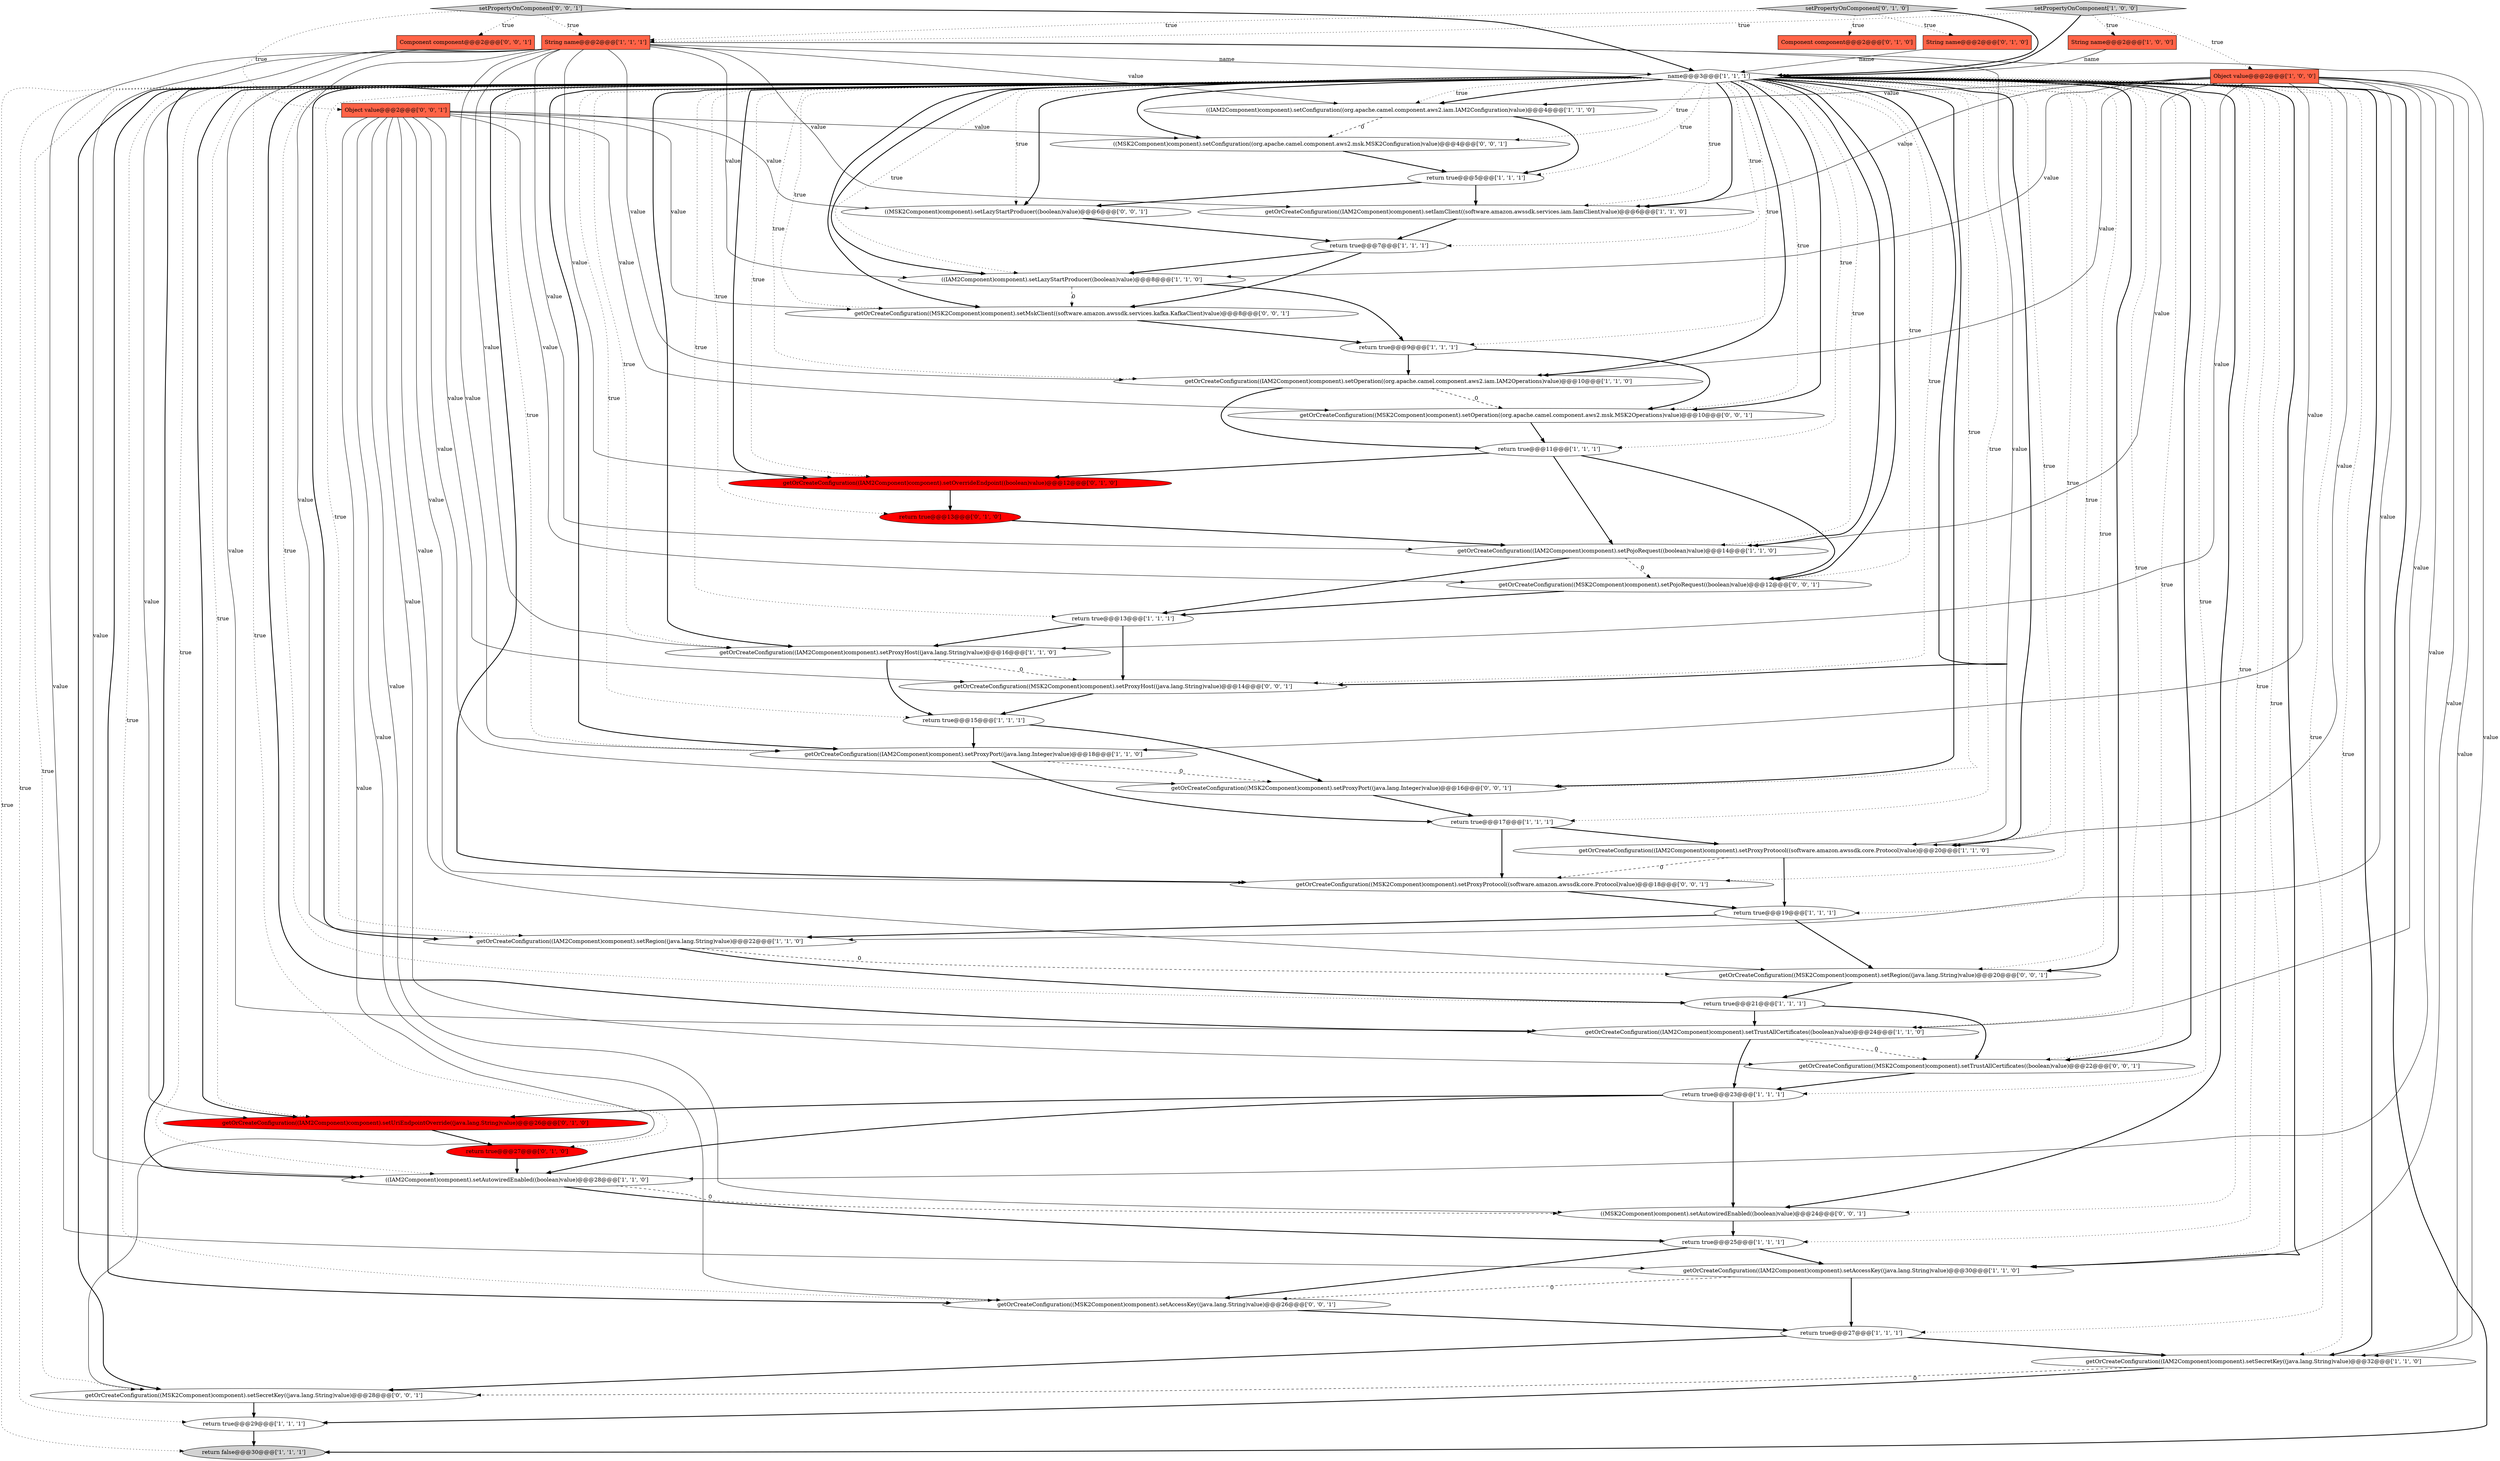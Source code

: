 digraph {
25 [style = filled, label = "getOrCreateConfiguration((IAM2Component)component).setAccessKey((java.lang.String)value)@@@30@@@['1', '1', '0']", fillcolor = white, shape = ellipse image = "AAA0AAABBB1BBB"];
41 [style = filled, label = "getOrCreateConfiguration((MSK2Component)component).setAccessKey((java.lang.String)value)@@@26@@@['0', '0', '1']", fillcolor = white, shape = ellipse image = "AAA0AAABBB3BBB"];
46 [style = filled, label = "getOrCreateConfiguration((MSK2Component)component).setProxyPort((java.lang.Integer)value)@@@16@@@['0', '0', '1']", fillcolor = white, shape = ellipse image = "AAA0AAABBB3BBB"];
51 [style = filled, label = "((MSK2Component)component).setAutowiredEnabled((boolean)value)@@@24@@@['0', '0', '1']", fillcolor = white, shape = ellipse image = "AAA0AAABBB3BBB"];
38 [style = filled, label = "setPropertyOnComponent['0', '1', '0']", fillcolor = lightgray, shape = diamond image = "AAA0AAABBB2BBB"];
39 [style = filled, label = "((MSK2Component)component).setConfiguration((org.apache.camel.component.aws2.msk.MSK2Configuration)value)@@@4@@@['0', '0', '1']", fillcolor = white, shape = ellipse image = "AAA0AAABBB3BBB"];
4 [style = filled, label = "((IAM2Component)component).setAutowiredEnabled((boolean)value)@@@28@@@['1', '1', '0']", fillcolor = white, shape = ellipse image = "AAA0AAABBB1BBB"];
27 [style = filled, label = "return true@@@23@@@['1', '1', '1']", fillcolor = white, shape = ellipse image = "AAA0AAABBB1BBB"];
1 [style = filled, label = "Object value@@@2@@@['1', '0', '0']", fillcolor = tomato, shape = box image = "AAA0AAABBB1BBB"];
5 [style = filled, label = "getOrCreateConfiguration((IAM2Component)component).setProxyProtocol((software.amazon.awssdk.core.Protocol)value)@@@20@@@['1', '1', '0']", fillcolor = white, shape = ellipse image = "AAA0AAABBB1BBB"];
44 [style = filled, label = "((MSK2Component)component).setLazyStartProducer((boolean)value)@@@6@@@['0', '0', '1']", fillcolor = white, shape = ellipse image = "AAA0AAABBB3BBB"];
11 [style = filled, label = "return true@@@9@@@['1', '1', '1']", fillcolor = white, shape = ellipse image = "AAA0AAABBB1BBB"];
14 [style = filled, label = "getOrCreateConfiguration((IAM2Component)component).setRegion((java.lang.String)value)@@@22@@@['1', '1', '0']", fillcolor = white, shape = ellipse image = "AAA0AAABBB1BBB"];
54 [style = filled, label = "getOrCreateConfiguration((MSK2Component)component).setTrustAllCertificates((boolean)value)@@@22@@@['0', '0', '1']", fillcolor = white, shape = ellipse image = "AAA0AAABBB3BBB"];
17 [style = filled, label = "return true@@@15@@@['1', '1', '1']", fillcolor = white, shape = ellipse image = "AAA0AAABBB1BBB"];
19 [style = filled, label = "return true@@@25@@@['1', '1', '1']", fillcolor = white, shape = ellipse image = "AAA0AAABBB1BBB"];
45 [style = filled, label = "getOrCreateConfiguration((MSK2Component)component).setOperation((org.apache.camel.component.aws2.msk.MSK2Operations)value)@@@10@@@['0', '0', '1']", fillcolor = white, shape = ellipse image = "AAA0AAABBB3BBB"];
28 [style = filled, label = "return true@@@17@@@['1', '1', '1']", fillcolor = white, shape = ellipse image = "AAA0AAABBB1BBB"];
53 [style = filled, label = "getOrCreateConfiguration((MSK2Component)component).setMskClient((software.amazon.awssdk.services.kafka.KafkaClient)value)@@@8@@@['0', '0', '1']", fillcolor = white, shape = ellipse image = "AAA0AAABBB3BBB"];
47 [style = filled, label = "getOrCreateConfiguration((MSK2Component)component).setRegion((java.lang.String)value)@@@20@@@['0', '0', '1']", fillcolor = white, shape = ellipse image = "AAA0AAABBB3BBB"];
13 [style = filled, label = "getOrCreateConfiguration((IAM2Component)component).setProxyPort((java.lang.Integer)value)@@@18@@@['1', '1', '0']", fillcolor = white, shape = ellipse image = "AAA0AAABBB1BBB"];
48 [style = filled, label = "Component component@@@2@@@['0', '0', '1']", fillcolor = tomato, shape = box image = "AAA0AAABBB3BBB"];
31 [style = filled, label = "return true@@@13@@@['1', '1', '1']", fillcolor = white, shape = ellipse image = "AAA0AAABBB1BBB"];
22 [style = filled, label = "return true@@@27@@@['1', '1', '1']", fillcolor = white, shape = ellipse image = "AAA0AAABBB1BBB"];
36 [style = filled, label = "getOrCreateConfiguration((IAM2Component)component).setUriEndpointOverride((java.lang.String)value)@@@26@@@['0', '1', '0']", fillcolor = red, shape = ellipse image = "AAA1AAABBB2BBB"];
40 [style = filled, label = "getOrCreateConfiguration((MSK2Component)component).setSecretKey((java.lang.String)value)@@@28@@@['0', '0', '1']", fillcolor = white, shape = ellipse image = "AAA0AAABBB3BBB"];
42 [style = filled, label = "getOrCreateConfiguration((MSK2Component)component).setProxyHost((java.lang.String)value)@@@14@@@['0', '0', '1']", fillcolor = white, shape = ellipse image = "AAA0AAABBB3BBB"];
12 [style = filled, label = "getOrCreateConfiguration((IAM2Component)component).setProxyHost((java.lang.String)value)@@@16@@@['1', '1', '0']", fillcolor = white, shape = ellipse image = "AAA0AAABBB1BBB"];
16 [style = filled, label = "String name@@@2@@@['1', '0', '0']", fillcolor = tomato, shape = box image = "AAA0AAABBB1BBB"];
33 [style = filled, label = "return true@@@13@@@['0', '1', '0']", fillcolor = red, shape = ellipse image = "AAA1AAABBB2BBB"];
30 [style = filled, label = "getOrCreateConfiguration((IAM2Component)component).setOperation((org.apache.camel.component.aws2.iam.IAM2Operations)value)@@@10@@@['1', '1', '0']", fillcolor = white, shape = ellipse image = "AAA0AAABBB1BBB"];
8 [style = filled, label = "getOrCreateConfiguration((IAM2Component)component).setTrustAllCertificates((boolean)value)@@@24@@@['1', '1', '0']", fillcolor = white, shape = ellipse image = "AAA0AAABBB1BBB"];
7 [style = filled, label = "name@@@3@@@['1', '1', '1']", fillcolor = white, shape = diamond image = "AAA0AAABBB1BBB"];
20 [style = filled, label = "return true@@@5@@@['1', '1', '1']", fillcolor = white, shape = ellipse image = "AAA0AAABBB1BBB"];
32 [style = filled, label = "getOrCreateConfiguration((IAM2Component)component).setOverrideEndpoint((boolean)value)@@@12@@@['0', '1', '0']", fillcolor = red, shape = ellipse image = "AAA1AAABBB2BBB"];
10 [style = filled, label = "return true@@@29@@@['1', '1', '1']", fillcolor = white, shape = ellipse image = "AAA0AAABBB1BBB"];
3 [style = filled, label = "return true@@@19@@@['1', '1', '1']", fillcolor = white, shape = ellipse image = "AAA0AAABBB1BBB"];
29 [style = filled, label = "return true@@@21@@@['1', '1', '1']", fillcolor = white, shape = ellipse image = "AAA0AAABBB1BBB"];
21 [style = filled, label = "getOrCreateConfiguration((IAM2Component)component).setPojoRequest((boolean)value)@@@14@@@['1', '1', '0']", fillcolor = white, shape = ellipse image = "AAA0AAABBB1BBB"];
43 [style = filled, label = "Object value@@@2@@@['0', '0', '1']", fillcolor = tomato, shape = box image = "AAA0AAABBB3BBB"];
52 [style = filled, label = "setPropertyOnComponent['0', '0', '1']", fillcolor = lightgray, shape = diamond image = "AAA0AAABBB3BBB"];
0 [style = filled, label = "getOrCreateConfiguration((IAM2Component)component).setSecretKey((java.lang.String)value)@@@32@@@['1', '1', '0']", fillcolor = white, shape = ellipse image = "AAA0AAABBB1BBB"];
9 [style = filled, label = "return true@@@7@@@['1', '1', '1']", fillcolor = white, shape = ellipse image = "AAA0AAABBB1BBB"];
24 [style = filled, label = "return false@@@30@@@['1', '1', '1']", fillcolor = lightgray, shape = ellipse image = "AAA0AAABBB1BBB"];
6 [style = filled, label = "((IAM2Component)component).setConfiguration((org.apache.camel.component.aws2.iam.IAM2Configuration)value)@@@4@@@['1', '1', '0']", fillcolor = white, shape = ellipse image = "AAA0AAABBB1BBB"];
18 [style = filled, label = "return true@@@11@@@['1', '1', '1']", fillcolor = white, shape = ellipse image = "AAA0AAABBB1BBB"];
50 [style = filled, label = "getOrCreateConfiguration((MSK2Component)component).setPojoRequest((boolean)value)@@@12@@@['0', '0', '1']", fillcolor = white, shape = ellipse image = "AAA0AAABBB3BBB"];
2 [style = filled, label = "setPropertyOnComponent['1', '0', '0']", fillcolor = lightgray, shape = diamond image = "AAA0AAABBB1BBB"];
34 [style = filled, label = "Component component@@@2@@@['0', '1', '0']", fillcolor = tomato, shape = box image = "AAA0AAABBB2BBB"];
35 [style = filled, label = "String name@@@2@@@['0', '1', '0']", fillcolor = tomato, shape = box image = "AAA0AAABBB2BBB"];
49 [style = filled, label = "getOrCreateConfiguration((MSK2Component)component).setProxyProtocol((software.amazon.awssdk.core.Protocol)value)@@@18@@@['0', '0', '1']", fillcolor = white, shape = ellipse image = "AAA0AAABBB3BBB"];
15 [style = filled, label = "((IAM2Component)component).setLazyStartProducer((boolean)value)@@@8@@@['1', '1', '0']", fillcolor = white, shape = ellipse image = "AAA0AAABBB1BBB"];
23 [style = filled, label = "String name@@@2@@@['1', '1', '1']", fillcolor = tomato, shape = box image = "AAA0AAABBB1BBB"];
26 [style = filled, label = "getOrCreateConfiguration((IAM2Component)component).setIamClient((software.amazon.awssdk.services.iam.IamClient)value)@@@6@@@['1', '1', '0']", fillcolor = white, shape = ellipse image = "AAA0AAABBB1BBB"];
37 [style = filled, label = "return true@@@27@@@['0', '1', '0']", fillcolor = red, shape = ellipse image = "AAA1AAABBB2BBB"];
21->50 [style = dashed, label="0"];
5->3 [style = bold, label=""];
9->53 [style = bold, label=""];
7->32 [style = bold, label=""];
4->51 [style = dashed, label="0"];
54->27 [style = bold, label=""];
7->54 [style = dotted, label="true"];
25->22 [style = bold, label=""];
7->30 [style = bold, label=""];
1->26 [style = solid, label="value"];
7->36 [style = dotted, label="true"];
23->36 [style = solid, label="value"];
38->34 [style = dotted, label="true"];
7->51 [style = dotted, label="true"];
20->26 [style = bold, label=""];
10->24 [style = bold, label=""];
7->33 [style = dotted, label="true"];
1->4 [style = solid, label="value"];
2->23 [style = dotted, label="true"];
26->9 [style = bold, label=""];
1->8 [style = solid, label="value"];
53->11 [style = bold, label=""];
7->39 [style = dotted, label="true"];
43->41 [style = solid, label="value"];
7->8 [style = bold, label=""];
1->0 [style = solid, label="value"];
30->18 [style = bold, label=""];
7->49 [style = bold, label=""];
23->4 [style = solid, label="value"];
13->46 [style = dashed, label="0"];
7->26 [style = bold, label=""];
7->14 [style = bold, label=""];
43->53 [style = solid, label="value"];
8->54 [style = dashed, label="0"];
21->31 [style = bold, label=""];
22->0 [style = bold, label=""];
15->11 [style = bold, label=""];
43->54 [style = solid, label="value"];
38->7 [style = bold, label=""];
7->41 [style = dotted, label="true"];
7->27 [style = dotted, label="true"];
18->32 [style = bold, label=""];
52->48 [style = dotted, label="true"];
27->51 [style = bold, label=""];
43->46 [style = solid, label="value"];
41->22 [style = bold, label=""];
23->14 [style = solid, label="value"];
15->53 [style = dashed, label="0"];
8->27 [style = bold, label=""];
5->49 [style = dashed, label="0"];
7->6 [style = dotted, label="true"];
28->5 [style = bold, label=""];
7->10 [style = dotted, label="true"];
43->40 [style = solid, label="value"];
7->46 [style = bold, label=""];
23->25 [style = solid, label="value"];
7->13 [style = dotted, label="true"];
7->40 [style = dotted, label="true"];
14->47 [style = dashed, label="0"];
1->6 [style = solid, label="value"];
4->19 [style = bold, label=""];
7->0 [style = bold, label=""];
23->32 [style = solid, label="value"];
7->42 [style = dotted, label="true"];
23->0 [style = solid, label="value"];
19->25 [style = bold, label=""];
25->41 [style = dashed, label="0"];
7->12 [style = dotted, label="true"];
18->50 [style = bold, label=""];
7->29 [style = dotted, label="true"];
30->45 [style = dashed, label="0"];
7->24 [style = bold, label=""];
7->5 [style = bold, label=""];
7->51 [style = bold, label=""];
23->13 [style = solid, label="value"];
19->41 [style = bold, label=""];
7->46 [style = dotted, label="true"];
50->31 [style = bold, label=""];
38->23 [style = dotted, label="true"];
7->6 [style = bold, label=""];
7->42 [style = bold, label=""];
49->3 [style = bold, label=""];
52->7 [style = bold, label=""];
36->37 [style = bold, label=""];
7->22 [style = dotted, label="true"];
7->21 [style = dotted, label="true"];
7->17 [style = dotted, label="true"];
7->8 [style = dotted, label="true"];
39->20 [style = bold, label=""];
7->32 [style = dotted, label="true"];
11->30 [style = bold, label=""];
7->50 [style = bold, label=""];
7->44 [style = bold, label=""];
7->45 [style = dotted, label="true"];
17->46 [style = bold, label=""];
46->28 [style = bold, label=""];
7->50 [style = dotted, label="true"];
23->21 [style = solid, label="value"];
23->12 [style = solid, label="value"];
12->17 [style = bold, label=""];
28->49 [style = bold, label=""];
7->26 [style = dotted, label="true"];
7->31 [style = dotted, label="true"];
3->47 [style = bold, label=""];
1->14 [style = solid, label="value"];
7->4 [style = bold, label=""];
7->0 [style = dotted, label="true"];
7->54 [style = bold, label=""];
7->15 [style = dotted, label="true"];
29->54 [style = bold, label=""];
31->12 [style = bold, label=""];
32->33 [style = bold, label=""];
1->12 [style = solid, label="value"];
1->25 [style = solid, label="value"];
43->42 [style = solid, label="value"];
7->5 [style = dotted, label="true"];
6->20 [style = bold, label=""];
43->50 [style = solid, label="value"];
47->29 [style = bold, label=""];
31->42 [style = bold, label=""];
43->45 [style = solid, label="value"];
12->42 [style = dashed, label="0"];
1->5 [style = solid, label="value"];
7->11 [style = dotted, label="true"];
43->39 [style = solid, label="value"];
7->39 [style = bold, label=""];
43->47 [style = solid, label="value"];
14->29 [style = bold, label=""];
7->18 [style = dotted, label="true"];
23->8 [style = solid, label="value"];
7->15 [style = bold, label=""];
17->13 [style = bold, label=""];
52->23 [style = dotted, label="true"];
7->41 [style = bold, label=""];
18->21 [style = bold, label=""];
44->9 [style = bold, label=""];
43->51 [style = solid, label="value"];
7->28 [style = dotted, label="true"];
7->36 [style = bold, label=""];
7->40 [style = bold, label=""];
2->16 [style = dotted, label="true"];
22->40 [style = bold, label=""];
45->18 [style = bold, label=""];
7->13 [style = bold, label=""];
40->10 [style = bold, label=""];
1->13 [style = solid, label="value"];
29->8 [style = bold, label=""];
7->49 [style = dotted, label="true"];
27->36 [style = bold, label=""];
23->7 [style = solid, label="name"];
7->12 [style = bold, label=""];
7->19 [style = dotted, label="true"];
7->47 [style = bold, label=""];
52->43 [style = dotted, label="true"];
42->17 [style = bold, label=""];
3->14 [style = bold, label=""];
11->45 [style = bold, label=""];
7->9 [style = dotted, label="true"];
1->30 [style = solid, label="value"];
23->5 [style = solid, label="value"];
7->24 [style = dotted, label="true"];
43->49 [style = solid, label="value"];
7->37 [style = dotted, label="true"];
37->4 [style = bold, label=""];
20->44 [style = bold, label=""];
23->30 [style = solid, label="value"];
7->20 [style = dotted, label="true"];
23->26 [style = solid, label="value"];
7->45 [style = bold, label=""];
27->4 [style = bold, label=""];
0->10 [style = bold, label=""];
6->39 [style = dashed, label="0"];
43->44 [style = solid, label="value"];
7->47 [style = dotted, label="true"];
7->3 [style = dotted, label="true"];
2->1 [style = dotted, label="true"];
38->35 [style = dotted, label="true"];
9->15 [style = bold, label=""];
7->44 [style = dotted, label="true"];
7->4 [style = dotted, label="true"];
23->6 [style = solid, label="value"];
23->15 [style = solid, label="value"];
7->25 [style = dotted, label="true"];
7->53 [style = dotted, label="true"];
7->21 [style = bold, label=""];
35->7 [style = solid, label="name"];
1->21 [style = solid, label="value"];
7->25 [style = bold, label=""];
2->7 [style = bold, label=""];
1->15 [style = solid, label="value"];
7->30 [style = dotted, label="true"];
33->21 [style = bold, label=""];
0->40 [style = dashed, label="0"];
51->19 [style = bold, label=""];
16->7 [style = solid, label="name"];
7->53 [style = bold, label=""];
13->28 [style = bold, label=""];
7->14 [style = dotted, label="true"];
}
